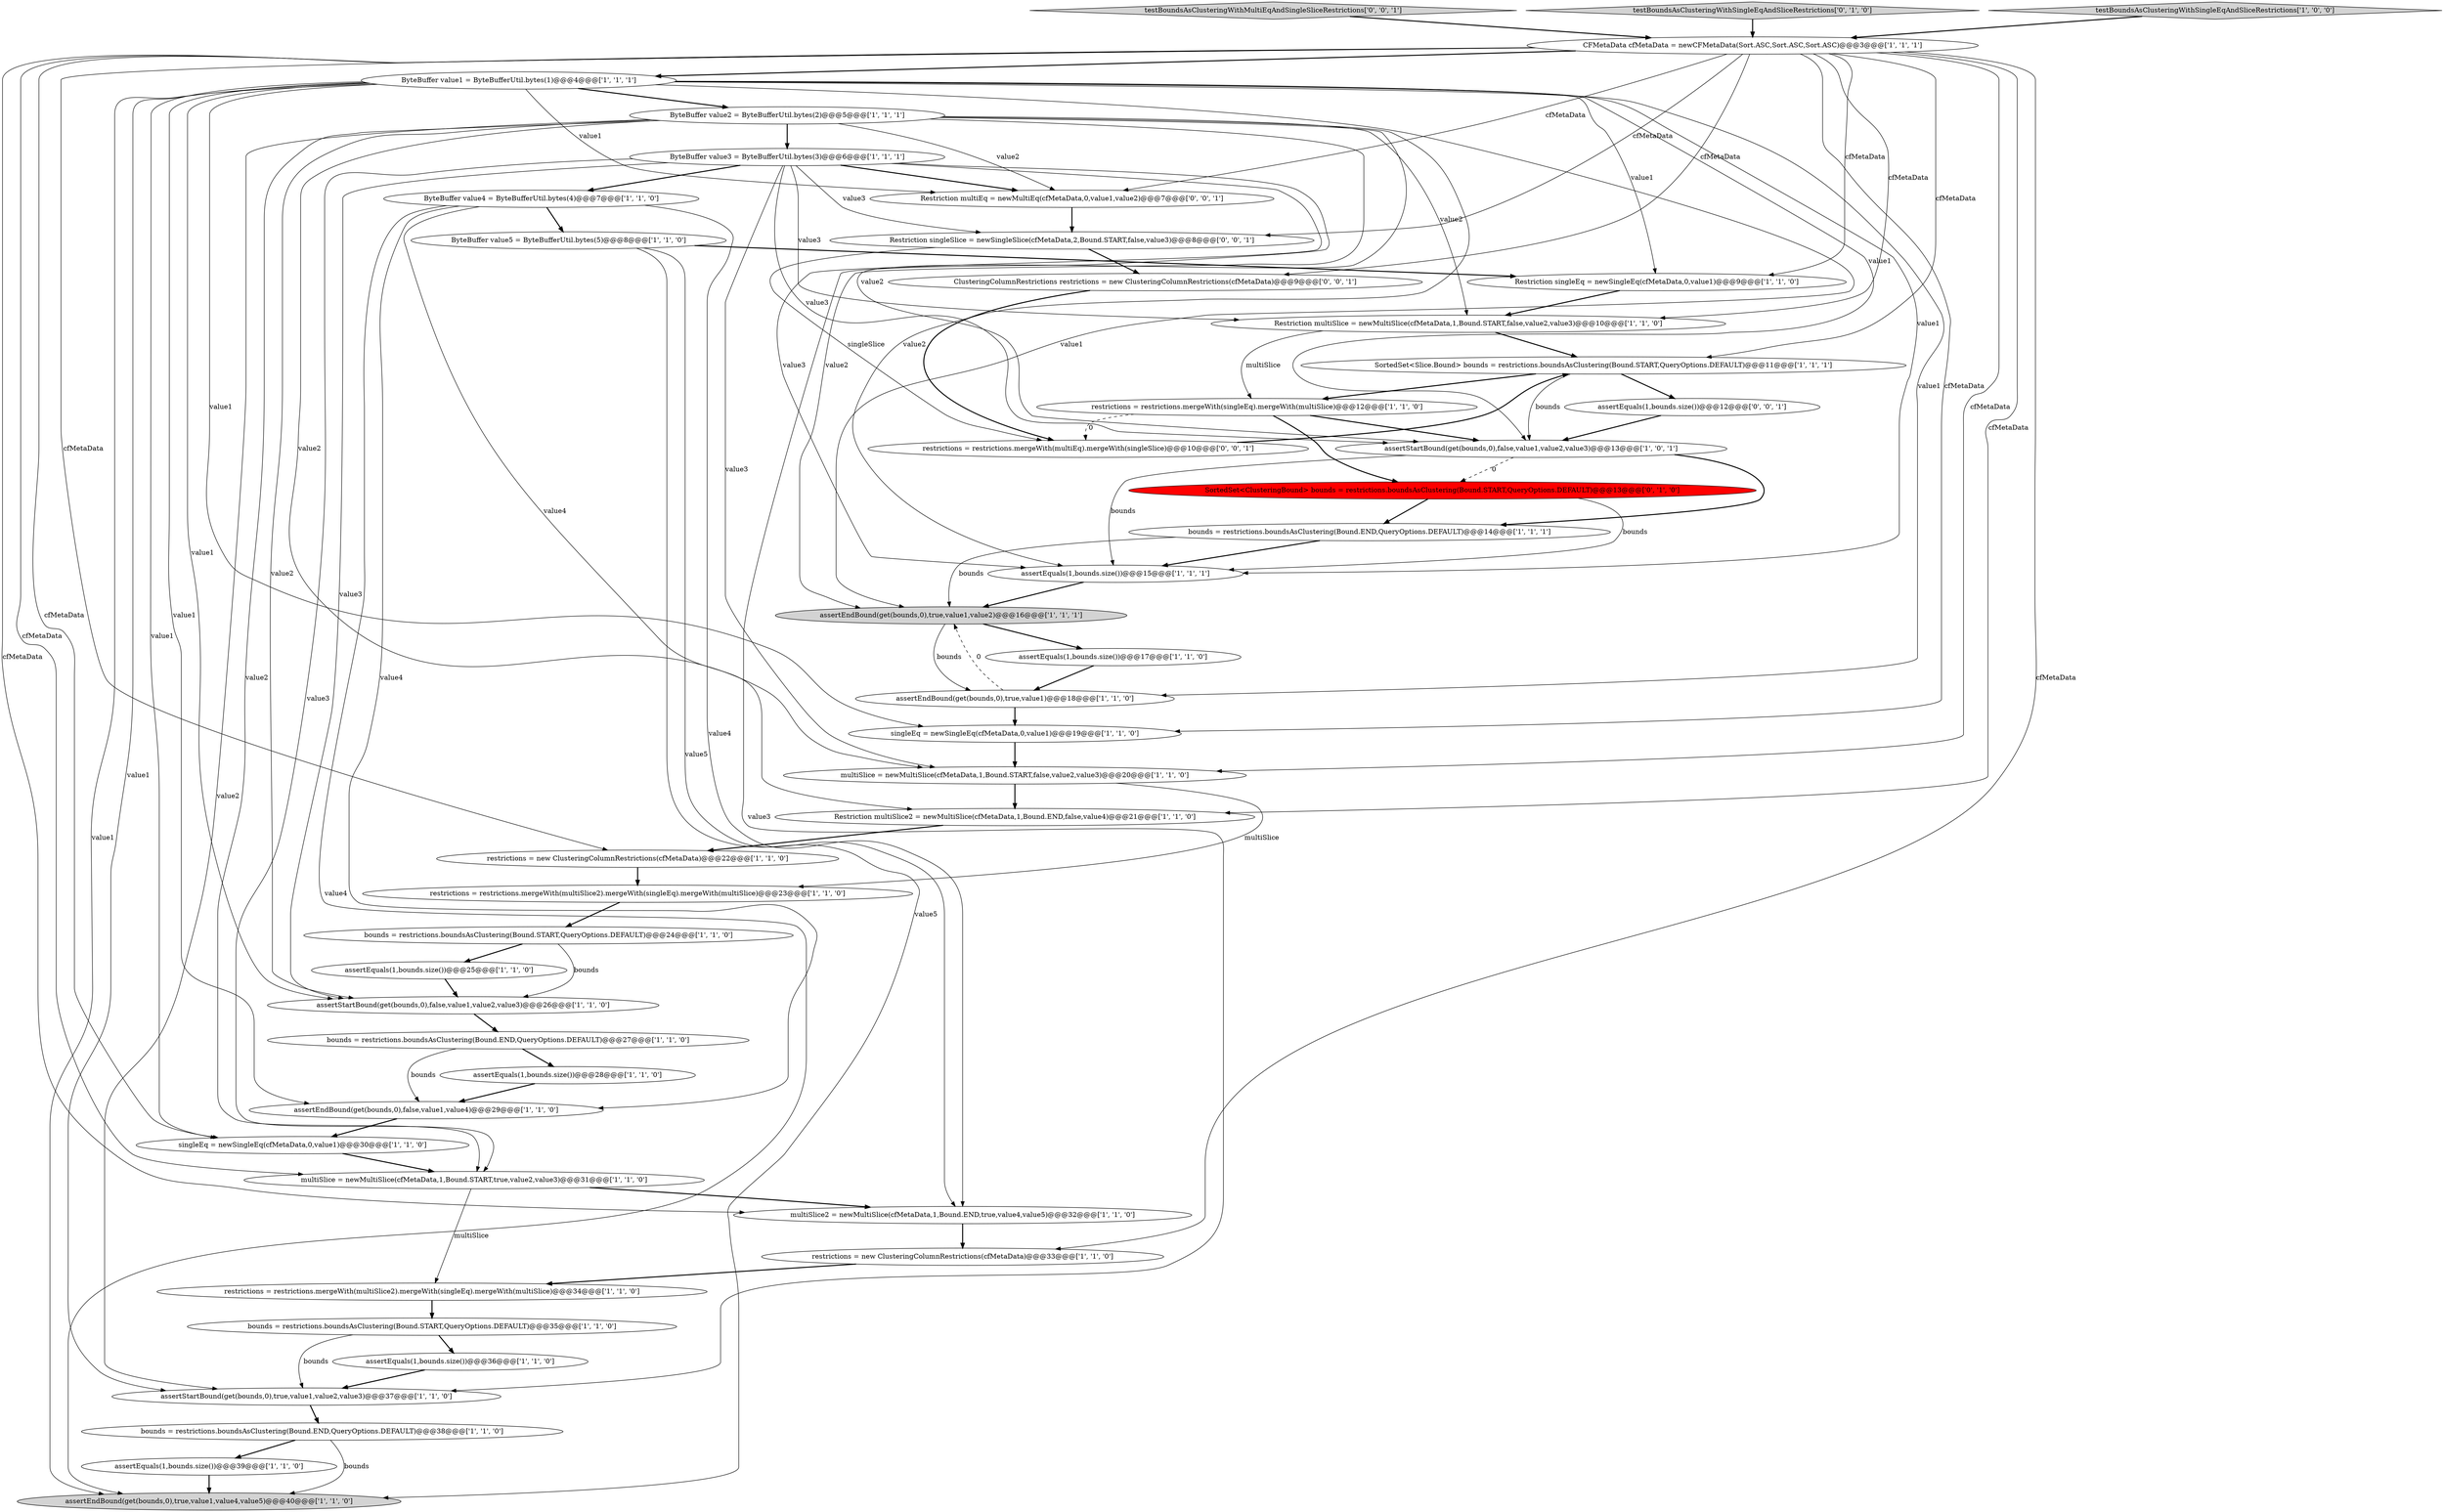 digraph {
38 [style = filled, label = "bounds = restrictions.boundsAsClustering(Bound.START,QueryOptions.DEFAULT)@@@35@@@['1', '1', '0']", fillcolor = white, shape = ellipse image = "AAA0AAABBB1BBB"];
23 [style = filled, label = "multiSlice2 = newMultiSlice(cfMetaData,1,Bound.END,true,value4,value5)@@@32@@@['1', '1', '0']", fillcolor = white, shape = ellipse image = "AAA0AAABBB1BBB"];
20 [style = filled, label = "assertStartBound(get(bounds,0),false,value1,value2,value3)@@@26@@@['1', '1', '0']", fillcolor = white, shape = ellipse image = "AAA0AAABBB1BBB"];
25 [style = filled, label = "multiSlice = newMultiSlice(cfMetaData,1,Bound.START,true,value2,value3)@@@31@@@['1', '1', '0']", fillcolor = white, shape = ellipse image = "AAA0AAABBB1BBB"];
1 [style = filled, label = "ByteBuffer value3 = ByteBufferUtil.bytes(3)@@@6@@@['1', '1', '1']", fillcolor = white, shape = ellipse image = "AAA0AAABBB1BBB"];
43 [style = filled, label = "assertEquals(1,bounds.size())@@@12@@@['0', '0', '1']", fillcolor = white, shape = ellipse image = "AAA0AAABBB3BBB"];
42 [style = filled, label = "restrictions = restrictions.mergeWith(multiEq).mergeWith(singleSlice)@@@10@@@['0', '0', '1']", fillcolor = white, shape = ellipse image = "AAA0AAABBB3BBB"];
18 [style = filled, label = "Restriction multiSlice = newMultiSlice(cfMetaData,1,Bound.START,false,value2,value3)@@@10@@@['1', '1', '0']", fillcolor = white, shape = ellipse image = "AAA0AAABBB1BBB"];
19 [style = filled, label = "assertEquals(1,bounds.size())@@@15@@@['1', '1', '1']", fillcolor = white, shape = ellipse image = "AAA0AAABBB1BBB"];
44 [style = filled, label = "testBoundsAsClusteringWithMultiEqAndSingleSliceRestrictions['0', '0', '1']", fillcolor = lightgray, shape = diamond image = "AAA0AAABBB3BBB"];
9 [style = filled, label = "singleEq = newSingleEq(cfMetaData,0,value1)@@@19@@@['1', '1', '0']", fillcolor = white, shape = ellipse image = "AAA0AAABBB1BBB"];
4 [style = filled, label = "SortedSet<Slice.Bound> bounds = restrictions.boundsAsClustering(Bound.START,QueryOptions.DEFAULT)@@@11@@@['1', '1', '1']", fillcolor = white, shape = ellipse image = "AAA0AAABBB1BBB"];
5 [style = filled, label = "assertEndBound(get(bounds,0),true,value1,value4,value5)@@@40@@@['1', '1', '0']", fillcolor = lightgray, shape = ellipse image = "AAA0AAABBB1BBB"];
28 [style = filled, label = "singleEq = newSingleEq(cfMetaData,0,value1)@@@30@@@['1', '1', '0']", fillcolor = white, shape = ellipse image = "AAA0AAABBB1BBB"];
24 [style = filled, label = "Restriction singleEq = newSingleEq(cfMetaData,0,value1)@@@9@@@['1', '1', '0']", fillcolor = white, shape = ellipse image = "AAA0AAABBB1BBB"];
6 [style = filled, label = "restrictions = new ClusteringColumnRestrictions(cfMetaData)@@@22@@@['1', '1', '0']", fillcolor = white, shape = ellipse image = "AAA0AAABBB1BBB"];
12 [style = filled, label = "assertEquals(1,bounds.size())@@@28@@@['1', '1', '0']", fillcolor = white, shape = ellipse image = "AAA0AAABBB1BBB"];
36 [style = filled, label = "ByteBuffer value5 = ByteBufferUtil.bytes(5)@@@8@@@['1', '1', '0']", fillcolor = white, shape = ellipse image = "AAA0AAABBB1BBB"];
0 [style = filled, label = "assertEquals(1,bounds.size())@@@17@@@['1', '1', '0']", fillcolor = white, shape = ellipse image = "AAA0AAABBB1BBB"];
3 [style = filled, label = "ByteBuffer value4 = ByteBufferUtil.bytes(4)@@@7@@@['1', '1', '0']", fillcolor = white, shape = ellipse image = "AAA0AAABBB1BBB"];
14 [style = filled, label = "restrictions = restrictions.mergeWith(multiSlice2).mergeWith(singleEq).mergeWith(multiSlice)@@@23@@@['1', '1', '0']", fillcolor = white, shape = ellipse image = "AAA0AAABBB1BBB"];
10 [style = filled, label = "ByteBuffer value1 = ByteBufferUtil.bytes(1)@@@4@@@['1', '1', '1']", fillcolor = white, shape = ellipse image = "AAA0AAABBB1BBB"];
34 [style = filled, label = "bounds = restrictions.boundsAsClustering(Bound.END,QueryOptions.DEFAULT)@@@38@@@['1', '1', '0']", fillcolor = white, shape = ellipse image = "AAA0AAABBB1BBB"];
41 [style = filled, label = "Restriction singleSlice = newSingleSlice(cfMetaData,2,Bound.START,false,value3)@@@8@@@['0', '0', '1']", fillcolor = white, shape = ellipse image = "AAA0AAABBB3BBB"];
8 [style = filled, label = "multiSlice = newMultiSlice(cfMetaData,1,Bound.START,false,value2,value3)@@@20@@@['1', '1', '0']", fillcolor = white, shape = ellipse image = "AAA0AAABBB1BBB"];
37 [style = filled, label = "bounds = restrictions.boundsAsClustering(Bound.END,QueryOptions.DEFAULT)@@@14@@@['1', '1', '1']", fillcolor = white, shape = ellipse image = "AAA0AAABBB1BBB"];
16 [style = filled, label = "ByteBuffer value2 = ByteBufferUtil.bytes(2)@@@5@@@['1', '1', '1']", fillcolor = white, shape = ellipse image = "AAA0AAABBB1BBB"];
22 [style = filled, label = "assertEquals(1,bounds.size())@@@39@@@['1', '1', '0']", fillcolor = white, shape = ellipse image = "AAA0AAABBB1BBB"];
45 [style = filled, label = "Restriction multiEq = newMultiEq(cfMetaData,0,value1,value2)@@@7@@@['0', '0', '1']", fillcolor = white, shape = ellipse image = "AAA0AAABBB3BBB"];
30 [style = filled, label = "assertEndBound(get(bounds,0),true,value1,value2)@@@16@@@['1', '1', '1']", fillcolor = lightgray, shape = ellipse image = "AAA0AAABBB1BBB"];
33 [style = filled, label = "assertStartBound(get(bounds,0),true,value1,value2,value3)@@@37@@@['1', '1', '0']", fillcolor = white, shape = ellipse image = "AAA0AAABBB1BBB"];
46 [style = filled, label = "ClusteringColumnRestrictions restrictions = new ClusteringColumnRestrictions(cfMetaData)@@@9@@@['0', '0', '1']", fillcolor = white, shape = ellipse image = "AAA0AAABBB3BBB"];
32 [style = filled, label = "Restriction multiSlice2 = newMultiSlice(cfMetaData,1,Bound.END,false,value4)@@@21@@@['1', '1', '0']", fillcolor = white, shape = ellipse image = "AAA0AAABBB1BBB"];
40 [style = filled, label = "testBoundsAsClusteringWithSingleEqAndSliceRestrictions['0', '1', '0']", fillcolor = lightgray, shape = diamond image = "AAA0AAABBB2BBB"];
26 [style = filled, label = "assertStartBound(get(bounds,0),false,value1,value2,value3)@@@13@@@['1', '0', '1']", fillcolor = white, shape = ellipse image = "AAA0AAABBB1BBB"];
11 [style = filled, label = "bounds = restrictions.boundsAsClustering(Bound.START,QueryOptions.DEFAULT)@@@24@@@['1', '1', '0']", fillcolor = white, shape = ellipse image = "AAA0AAABBB1BBB"];
27 [style = filled, label = "restrictions = restrictions.mergeWith(singleEq).mergeWith(multiSlice)@@@12@@@['1', '1', '0']", fillcolor = white, shape = ellipse image = "AAA0AAABBB1BBB"];
35 [style = filled, label = "assertEndBound(get(bounds,0),false,value1,value4)@@@29@@@['1', '1', '0']", fillcolor = white, shape = ellipse image = "AAA0AAABBB1BBB"];
2 [style = filled, label = "restrictions = restrictions.mergeWith(multiSlice2).mergeWith(singleEq).mergeWith(multiSlice)@@@34@@@['1', '1', '0']", fillcolor = white, shape = ellipse image = "AAA0AAABBB1BBB"];
15 [style = filled, label = "restrictions = new ClusteringColumnRestrictions(cfMetaData)@@@33@@@['1', '1', '0']", fillcolor = white, shape = ellipse image = "AAA0AAABBB1BBB"];
29 [style = filled, label = "CFMetaData cfMetaData = newCFMetaData(Sort.ASC,Sort.ASC,Sort.ASC)@@@3@@@['1', '1', '1']", fillcolor = white, shape = ellipse image = "AAA0AAABBB1BBB"];
31 [style = filled, label = "assertEquals(1,bounds.size())@@@25@@@['1', '1', '0']", fillcolor = white, shape = ellipse image = "AAA0AAABBB1BBB"];
39 [style = filled, label = "SortedSet<ClusteringBound> bounds = restrictions.boundsAsClustering(Bound.START,QueryOptions.DEFAULT)@@@13@@@['0', '1', '0']", fillcolor = red, shape = ellipse image = "AAA1AAABBB2BBB"];
7 [style = filled, label = "assertEndBound(get(bounds,0),true,value1)@@@18@@@['1', '1', '0']", fillcolor = white, shape = ellipse image = "AAA0AAABBB1BBB"];
21 [style = filled, label = "assertEquals(1,bounds.size())@@@36@@@['1', '1', '0']", fillcolor = white, shape = ellipse image = "AAA0AAABBB1BBB"];
13 [style = filled, label = "testBoundsAsClusteringWithSingleEqAndSliceRestrictions['1', '0', '0']", fillcolor = lightgray, shape = diamond image = "AAA0AAABBB1BBB"];
17 [style = filled, label = "bounds = restrictions.boundsAsClustering(Bound.END,QueryOptions.DEFAULT)@@@27@@@['1', '1', '0']", fillcolor = white, shape = ellipse image = "AAA0AAABBB1BBB"];
29->45 [style = solid, label="cfMetaData"];
1->26 [style = solid, label="value3"];
29->32 [style = solid, label="cfMetaData"];
29->8 [style = solid, label="cfMetaData"];
16->18 [style = solid, label="value2"];
43->26 [style = bold, label=""];
10->19 [style = solid, label="value1"];
32->6 [style = bold, label=""];
7->9 [style = bold, label=""];
3->36 [style = bold, label=""];
36->24 [style = bold, label=""];
29->24 [style = solid, label="cfMetaData"];
36->5 [style = solid, label="value5"];
34->5 [style = solid, label="bounds"];
16->45 [style = solid, label="value2"];
1->41 [style = solid, label="value3"];
28->25 [style = bold, label=""];
10->24 [style = solid, label="value1"];
31->20 [style = bold, label=""];
14->11 [style = bold, label=""];
45->41 [style = bold, label=""];
46->42 [style = bold, label=""];
16->25 [style = solid, label="value2"];
29->4 [style = solid, label="cfMetaData"];
17->35 [style = solid, label="bounds"];
12->35 [style = bold, label=""];
29->25 [style = solid, label="cfMetaData"];
9->8 [style = bold, label=""];
24->18 [style = bold, label=""];
22->5 [style = bold, label=""];
0->7 [style = bold, label=""];
35->28 [style = bold, label=""];
30->7 [style = solid, label="bounds"];
1->25 [style = solid, label="value3"];
18->4 [style = bold, label=""];
1->18 [style = solid, label="value3"];
26->37 [style = bold, label=""];
41->46 [style = bold, label=""];
37->30 [style = solid, label="bounds"];
10->33 [style = solid, label="value1"];
1->45 [style = bold, label=""];
16->26 [style = solid, label="value2"];
3->32 [style = solid, label="value4"];
40->29 [style = bold, label=""];
27->26 [style = bold, label=""];
11->20 [style = solid, label="bounds"];
39->37 [style = bold, label=""];
26->39 [style = dashed, label="0"];
16->30 [style = solid, label="value2"];
10->7 [style = solid, label="value1"];
18->27 [style = solid, label="multiSlice"];
44->29 [style = bold, label=""];
36->23 [style = solid, label="value5"];
25->2 [style = solid, label="multiSlice"];
16->33 [style = solid, label="value2"];
23->15 [style = bold, label=""];
1->3 [style = bold, label=""];
29->46 [style = solid, label="cfMetaData"];
27->42 [style = dashed, label="0"];
42->4 [style = bold, label=""];
11->31 [style = bold, label=""];
27->39 [style = bold, label=""];
17->12 [style = bold, label=""];
10->16 [style = bold, label=""];
3->23 [style = solid, label="value4"];
16->1 [style = bold, label=""];
8->14 [style = solid, label="multiSlice"];
10->28 [style = solid, label="value1"];
10->35 [style = solid, label="value1"];
10->45 [style = solid, label="value1"];
29->10 [style = bold, label=""];
39->19 [style = solid, label="bounds"];
30->0 [style = bold, label=""];
1->8 [style = solid, label="value3"];
10->26 [style = solid, label="value1"];
4->26 [style = solid, label="bounds"];
10->30 [style = solid, label="value1"];
41->42 [style = solid, label="singleSlice"];
15->2 [style = bold, label=""];
20->17 [style = bold, label=""];
4->43 [style = bold, label=""];
8->32 [style = bold, label=""];
25->23 [style = bold, label=""];
21->33 [style = bold, label=""];
26->19 [style = solid, label="bounds"];
29->9 [style = solid, label="cfMetaData"];
1->33 [style = solid, label="value3"];
16->20 [style = solid, label="value2"];
10->5 [style = solid, label="value1"];
10->9 [style = solid, label="value1"];
29->15 [style = solid, label="cfMetaData"];
3->35 [style = solid, label="value4"];
34->22 [style = bold, label=""];
29->28 [style = solid, label="cfMetaData"];
16->19 [style = solid, label="value2"];
6->14 [style = bold, label=""];
2->38 [style = bold, label=""];
3->5 [style = solid, label="value4"];
13->29 [style = bold, label=""];
29->41 [style = solid, label="cfMetaData"];
16->8 [style = solid, label="value2"];
7->30 [style = dashed, label="0"];
4->27 [style = bold, label=""];
1->20 [style = solid, label="value3"];
38->21 [style = bold, label=""];
29->6 [style = solid, label="cfMetaData"];
29->23 [style = solid, label="cfMetaData"];
37->19 [style = bold, label=""];
29->18 [style = solid, label="cfMetaData"];
1->19 [style = solid, label="value3"];
10->20 [style = solid, label="value1"];
33->34 [style = bold, label=""];
38->33 [style = solid, label="bounds"];
19->30 [style = bold, label=""];
}
